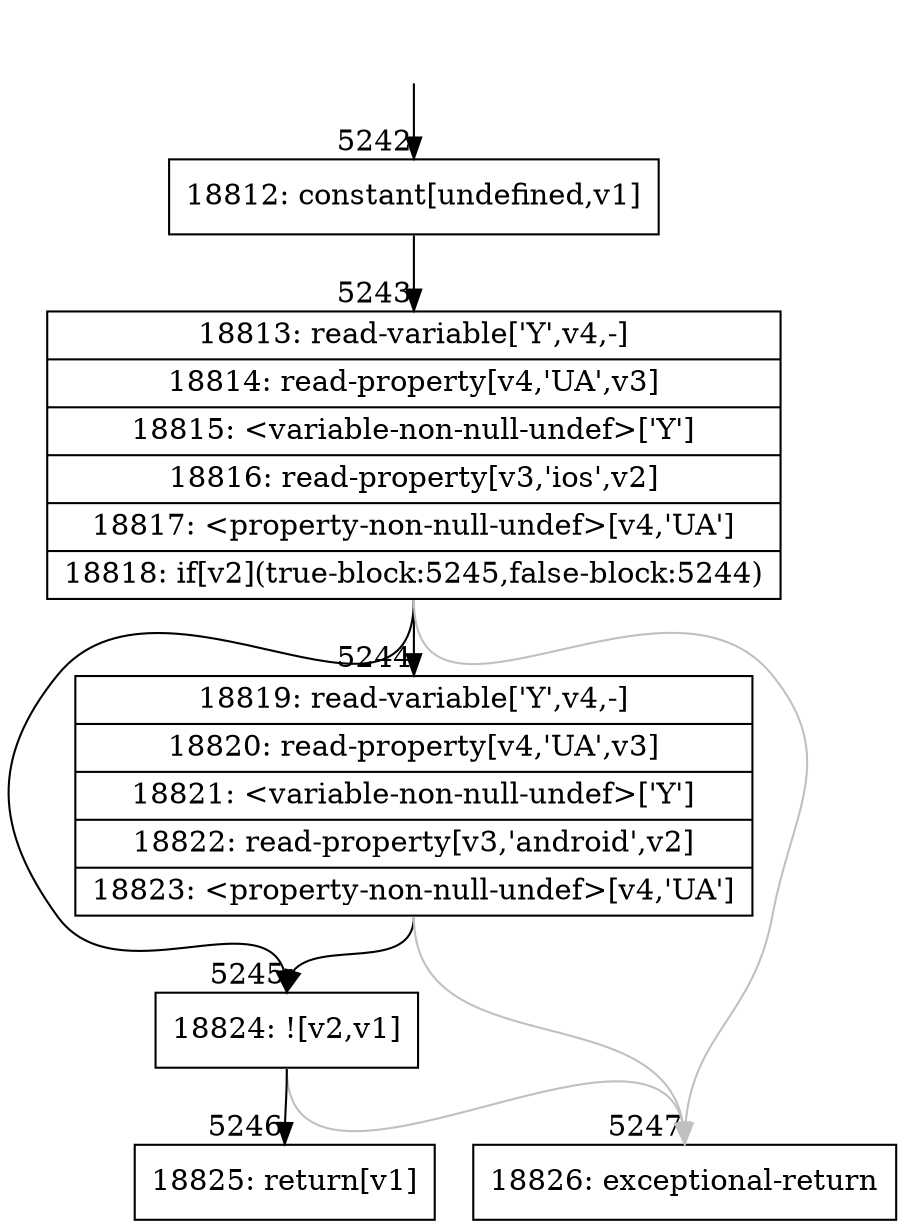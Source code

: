 digraph {
rankdir="TD"
BB_entry244[shape=none,label=""];
BB_entry244 -> BB5242 [tailport=s, headport=n, headlabel="    5242"]
BB5242 [shape=record label="{18812: constant[undefined,v1]}" ] 
BB5242 -> BB5243 [tailport=s, headport=n, headlabel="      5243"]
BB5243 [shape=record label="{18813: read-variable['Y',v4,-]|18814: read-property[v4,'UA',v3]|18815: \<variable-non-null-undef\>['Y']|18816: read-property[v3,'ios',v2]|18817: \<property-non-null-undef\>[v4,'UA']|18818: if[v2](true-block:5245,false-block:5244)}" ] 
BB5243 -> BB5245 [tailport=s, headport=n, headlabel="      5245"]
BB5243 -> BB5244 [tailport=s, headport=n, headlabel="      5244"]
BB5243 -> BB5247 [tailport=s, headport=n, color=gray, headlabel="      5247"]
BB5244 [shape=record label="{18819: read-variable['Y',v4,-]|18820: read-property[v4,'UA',v3]|18821: \<variable-non-null-undef\>['Y']|18822: read-property[v3,'android',v2]|18823: \<property-non-null-undef\>[v4,'UA']}" ] 
BB5244 -> BB5245 [tailport=s, headport=n]
BB5244 -> BB5247 [tailport=s, headport=n, color=gray]
BB5245 [shape=record label="{18824: ![v2,v1]}" ] 
BB5245 -> BB5246 [tailport=s, headport=n, headlabel="      5246"]
BB5245 -> BB5247 [tailport=s, headport=n, color=gray]
BB5246 [shape=record label="{18825: return[v1]}" ] 
BB5247 [shape=record label="{18826: exceptional-return}" ] 
//#$~ 8938
}
